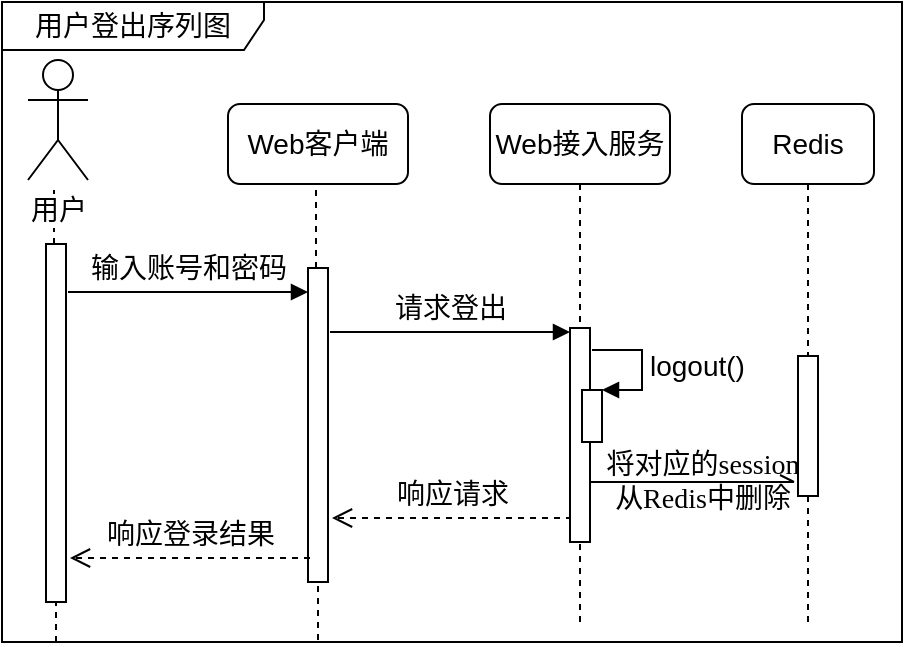 <mxfile version="10.6.7" type="github"><diagram id="GZiq_aK89cGFNi6Bp2rw" name="ÃÂÃÂÃÂÃÂÃÂÃÂÃÂÃÂ§ÃÂÃÂÃÂÃÂÃÂÃÂÃÂÃÂ¬ÃÂÃÂÃÂÃÂÃÂÃÂÃÂÃÂ¬ 1 ÃÂÃÂÃÂÃÂÃÂÃÂÃÂÃÂ©ÃÂÃÂÃÂÃÂÃÂÃÂÃÂÃÂ¡ÃÂÃÂÃÂÃÂÃÂÃÂÃÂÃÂµ"><mxGraphModel dx="1007" dy="628" grid="1" gridSize="10" guides="1" tooltips="1" connect="1" arrows="1" fold="1" page="1" pageScale="1" pageWidth="1100" pageHeight="850" math="0" shadow="0"><root><mxCell id="0"/><mxCell id="1" parent="0"/><mxCell id="Ig0dMFBhoECgiYhVdIoo-3" value="&lt;font style=&quot;font-size: 14px&quot;&gt;用户登出序列图&lt;/font&gt;" style="shape=umlFrame;whiteSpace=wrap;html=1;width=131;height=24;" parent="1" vertex="1"><mxGeometry x="70" y="190" width="450" height="320" as="geometry"/></mxCell><mxCell id="hNufwDFnxQNil5RjHSnj-1" value="" style="endArrow=none;dashed=1;html=1;fontSize=14;fontColor=#000000;" parent="1" edge="1"><mxGeometry width="50" height="50" relative="1" as="geometry"><mxPoint x="473" y="500" as="sourcePoint"/><mxPoint x="473" y="281" as="targetPoint"/></mxGeometry></mxCell><mxCell id="hNufwDFnxQNil5RjHSnj-2" value="" style="endArrow=none;dashed=1;html=1;fontSize=14;fontColor=#000000;" parent="1" edge="1"><mxGeometry width="50" height="50" relative="1" as="geometry"><mxPoint x="359" y="500" as="sourcePoint"/><mxPoint x="359" y="281" as="targetPoint"/></mxGeometry></mxCell><mxCell id="hNufwDFnxQNil5RjHSnj-3" value="Web客户端" style="rounded=1;whiteSpace=wrap;html=1;fontSize=14;fontColor=#000000;" parent="1" vertex="1"><mxGeometry x="183" y="241" width="90" height="40" as="geometry"/></mxCell><mxCell id="hNufwDFnxQNil5RjHSnj-13" value="" style="endArrow=none;dashed=1;html=1;fontSize=14;fontColor=#000000;" parent="1" source="hNufwDFnxQNil5RjHSnj-17" edge="1"><mxGeometry width="50" height="50" relative="1" as="geometry"><mxPoint x="227" y="591" as="sourcePoint"/><mxPoint x="227" y="281" as="targetPoint"/></mxGeometry></mxCell><mxCell id="hNufwDFnxQNil5RjHSnj-14" value="Web接入服务" style="rounded=1;whiteSpace=wrap;html=1;fontSize=14;fontColor=#000000;" parent="1" vertex="1"><mxGeometry x="314" y="241" width="90" height="40" as="geometry"/></mxCell><mxCell id="hNufwDFnxQNil5RjHSnj-16" value="请求登出" style="html=1;verticalAlign=bottom;endArrow=block;entryX=0;entryY=0;labelBackgroundColor=none;fontFamily=Verdana;fontSize=14;edgeStyle=elbowEdgeStyle;elbow=vertical;fontColor=#000000;" parent="1" edge="1"><mxGeometry relative="1" as="geometry"><mxPoint x="234" y="355" as="sourcePoint"/><mxPoint x="354" y="355" as="targetPoint"/></mxGeometry></mxCell><mxCell id="hNufwDFnxQNil5RjHSnj-17" value="" style="html=1;points=[];perimeter=orthogonalPerimeter;rounded=0;shadow=0;comic=0;labelBackgroundColor=none;strokeColor=#000000;strokeWidth=1;fillColor=#FFFFFF;fontFamily=Verdana;fontSize=14;fontColor=#000000;align=center;" parent="1" vertex="1"><mxGeometry x="223" y="323" width="10" height="157" as="geometry"/></mxCell><mxCell id="hNufwDFnxQNil5RjHSnj-19" value="Redis" style="rounded=1;whiteSpace=wrap;html=1;fontSize=14;fontColor=#000000;" parent="1" vertex="1"><mxGeometry x="440" y="241" width="66" height="40" as="geometry"/></mxCell><mxCell id="hNufwDFnxQNil5RjHSnj-20" value="将对应的session&lt;br&gt;从Redis中删除" style="html=1;verticalAlign=bottom;endArrow=openAsync;entryX=-0.2;entryY=0.9;labelBackgroundColor=none;fontFamily=Verdana;fontSize=14;elbow=vertical;fontColor=#000000;endFill=0;entryDx=0;entryDy=0;entryPerimeter=0;" parent="1" edge="1" target="hNufwDFnxQNil5RjHSnj-31"><mxGeometry x="0.1" y="-20" relative="1" as="geometry"><mxPoint x="364" y="430" as="sourcePoint"/><mxPoint x="484" y="430" as="targetPoint"/><mxPoint as="offset"/></mxGeometry></mxCell><mxCell id="hNufwDFnxQNil5RjHSnj-22" value="响应请求" style="html=1;verticalAlign=bottom;endArrow=open;dashed=1;endSize=8;labelBackgroundColor=none;fontFamily=Verdana;fontSize=14;fontColor=#000000;" parent="1" edge="1"><mxGeometry relative="1" as="geometry"><mxPoint x="235" y="448" as="targetPoint"/><mxPoint x="355" y="448" as="sourcePoint"/></mxGeometry></mxCell><mxCell id="hNufwDFnxQNil5RjHSnj-23" value="" style="endArrow=none;dashed=1;html=1;fontSize=14;fontColor=#000000;" parent="1" source="hNufwDFnxQNil5RjHSnj-24" edge="1"><mxGeometry width="50" height="50" relative="1" as="geometry"><mxPoint x="96" y="591" as="sourcePoint"/><mxPoint x="96" y="281" as="targetPoint"/></mxGeometry></mxCell><mxCell id="hNufwDFnxQNil5RjHSnj-24" value="" style="html=1;points=[];perimeter=orthogonalPerimeter;rounded=0;shadow=0;comic=0;labelBackgroundColor=none;strokeColor=#000000;strokeWidth=1;fillColor=#FFFFFF;fontFamily=Verdana;fontSize=14;fontColor=#000000;align=center;" parent="1" vertex="1"><mxGeometry x="92" y="311" width="10" height="179" as="geometry"/></mxCell><mxCell id="hNufwDFnxQNil5RjHSnj-27" value="输入账号和密码" style="html=1;verticalAlign=bottom;endArrow=block;entryX=0;entryY=0;labelBackgroundColor=none;fontFamily=Verdana;fontSize=14;elbow=vertical;fontColor=#000000;" parent="1" edge="1"><mxGeometry relative="1" as="geometry"><mxPoint x="103" y="335" as="sourcePoint"/><mxPoint x="223" y="335" as="targetPoint"/></mxGeometry></mxCell><mxCell id="hNufwDFnxQNil5RjHSnj-28" value="&lt;font style=&quot;font-size: 14px&quot;&gt;用户&lt;/font&gt;" style="shape=umlActor;verticalLabelPosition=bottom;labelBackgroundColor=#ffffff;verticalAlign=top;html=1;outlineConnect=0;fontSize=14;fontColor=#000000;" parent="1" vertex="1"><mxGeometry x="83" y="219" width="30" height="60" as="geometry"/></mxCell><mxCell id="hNufwDFnxQNil5RjHSnj-29" value="响应登录结果" style="html=1;verticalAlign=bottom;endArrow=open;dashed=1;endSize=8;labelBackgroundColor=none;fontFamily=Verdana;fontSize=14;fontColor=#000000;" parent="1" edge="1"><mxGeometry relative="1" as="geometry"><mxPoint x="104" y="468" as="targetPoint"/><mxPoint x="224" y="468" as="sourcePoint"/></mxGeometry></mxCell><mxCell id="hNufwDFnxQNil5RjHSnj-30" value="" style="html=1;points=[];perimeter=orthogonalPerimeter;rounded=0;shadow=0;comic=0;labelBackgroundColor=none;strokeColor=#000000;strokeWidth=1;fillColor=#FFFFFF;fontFamily=Verdana;fontSize=14;fontColor=#000000;align=center;" parent="1" vertex="1"><mxGeometry x="354" y="353" width="10" height="107" as="geometry"/></mxCell><mxCell id="hNufwDFnxQNil5RjHSnj-31" value="" style="html=1;points=[];perimeter=orthogonalPerimeter;rounded=0;shadow=0;comic=0;labelBackgroundColor=none;strokeColor=#000000;strokeWidth=1;fillColor=#FFFFFF;fontFamily=Verdana;fontSize=14;fontColor=#000000;align=center;" parent="1" vertex="1"><mxGeometry x="468" y="367" width="10" height="70" as="geometry"/></mxCell><mxCell id="Ig0dMFBhoECgiYhVdIoo-1" value="" style="endArrow=none;dashed=1;html=1;fontSize=14;fontColor=#000000;" parent="1" edge="1"><mxGeometry width="50" height="50" relative="1" as="geometry"><mxPoint x="228" y="509" as="sourcePoint"/><mxPoint x="228" y="482" as="targetPoint"/></mxGeometry></mxCell><mxCell id="Ig0dMFBhoECgiYhVdIoo-2" value="" style="endArrow=none;dashed=1;html=1;fontSize=14;fontColor=#000000;" parent="1" edge="1"><mxGeometry width="50" height="50" relative="1" as="geometry"><mxPoint x="97" y="510" as="sourcePoint"/><mxPoint x="97" y="490" as="targetPoint"/></mxGeometry></mxCell><mxCell id="qZjRerL43tu7H7GzqM4r-1" value="" style="html=1;points=[];perimeter=orthogonalPerimeter;fontSize=14;" parent="1" vertex="1"><mxGeometry x="360" y="384" width="10" height="26" as="geometry"/></mxCell><mxCell id="qZjRerL43tu7H7GzqM4r-2" value="logout()" style="edgeStyle=orthogonalEdgeStyle;html=1;align=left;spacingLeft=2;endArrow=block;rounded=0;entryX=1;entryY=0;fontSize=14;" parent="1" target="qZjRerL43tu7H7GzqM4r-1" edge="1"><mxGeometry relative="1" as="geometry"><mxPoint x="365" y="364" as="sourcePoint"/><Array as="points"><mxPoint x="390" y="364"/></Array></mxGeometry></mxCell></root></mxGraphModel></diagram></mxfile>